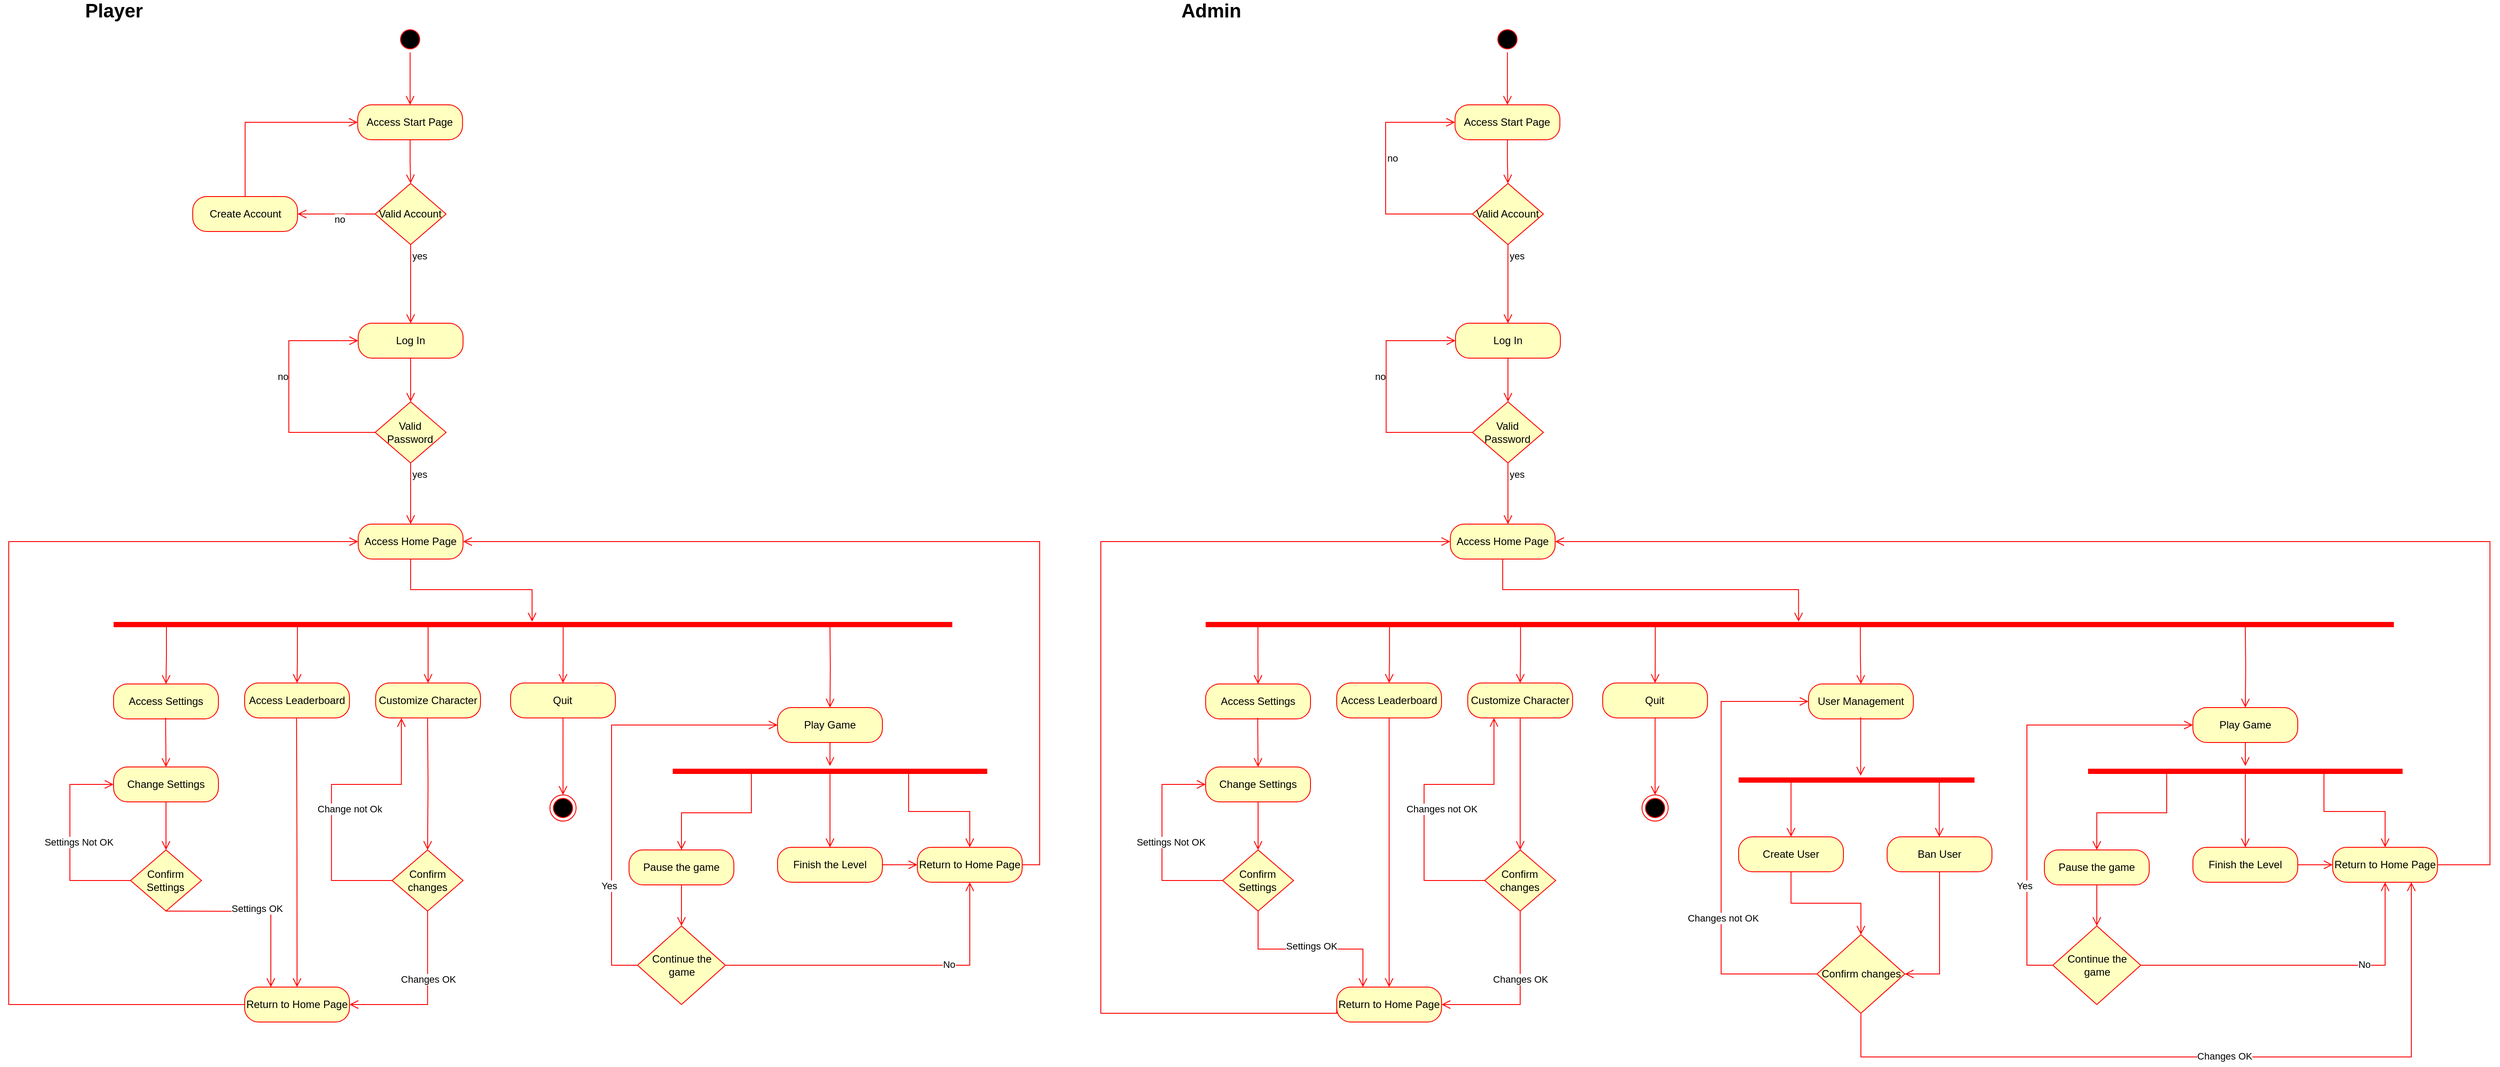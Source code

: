 <mxfile version="24.1.0" type="device">
  <diagram id="VXuQ1Augw0Guq6mfTbnl" name="Page-1">
    <mxGraphModel dx="2647" dy="1853" grid="1" gridSize="10" guides="1" tooltips="1" connect="1" arrows="1" fold="1" page="1" pageScale="1" pageWidth="2336" pageHeight="1654" math="0" shadow="0">
      <root>
        <mxCell id="0" />
        <mxCell id="1" parent="0" />
        <mxCell id="uVgYWtlCzEDaqMZw6L-K-1" value="" style="ellipse;html=1;shape=startState;fillColor=#000000;strokeColor=#ff0000;" parent="1" vertex="1">
          <mxGeometry x="464.41" y="60" width="30" height="30" as="geometry" />
        </mxCell>
        <mxCell id="uVgYWtlCzEDaqMZw6L-K-2" value="" style="edgeStyle=orthogonalEdgeStyle;html=1;verticalAlign=bottom;endArrow=open;endSize=8;strokeColor=#ff0000;rounded=0;" parent="1" source="uVgYWtlCzEDaqMZw6L-K-1" edge="1">
          <mxGeometry relative="1" as="geometry">
            <mxPoint x="479.41" y="150" as="targetPoint" />
          </mxGeometry>
        </mxCell>
        <mxCell id="rtrRGqQpTpoYwjqOUDVs-1" value="Access Start Page" style="rounded=1;whiteSpace=wrap;html=1;arcSize=40;fontColor=#000000;fillColor=#ffffc0;strokeColor=#ff0000;" parent="1" vertex="1">
          <mxGeometry x="419.41" y="150" width="120" height="40" as="geometry" />
        </mxCell>
        <mxCell id="rtrRGqQpTpoYwjqOUDVs-2" value="" style="edgeStyle=orthogonalEdgeStyle;html=1;verticalAlign=bottom;endArrow=open;endSize=8;strokeColor=#ff0000;rounded=0;entryX=0.5;entryY=0;entryDx=0;entryDy=0;" parent="1" source="rtrRGqQpTpoYwjqOUDVs-1" target="rtrRGqQpTpoYwjqOUDVs-3" edge="1">
          <mxGeometry relative="1" as="geometry">
            <mxPoint x="280.59" y="230" as="targetPoint" />
          </mxGeometry>
        </mxCell>
        <mxCell id="rtrRGqQpTpoYwjqOUDVs-3" value="Valid Account" style="rhombus;whiteSpace=wrap;html=1;fontColor=#000000;fillColor=#ffffc0;strokeColor=#ff0000;" parent="1" vertex="1">
          <mxGeometry x="439.41" y="240" width="81.18" height="70" as="geometry" />
        </mxCell>
        <mxCell id="rtrRGqQpTpoYwjqOUDVs-4" value="no" style="edgeStyle=orthogonalEdgeStyle;html=1;align=left;verticalAlign=bottom;endArrow=open;endSize=8;strokeColor=#ff0000;rounded=0;entryX=1;entryY=0.5;entryDx=0;entryDy=0;" parent="1" source="rtrRGqQpTpoYwjqOUDVs-3" target="rtrRGqQpTpoYwjqOUDVs-7" edge="1">
          <mxGeometry x="0.087" y="15" relative="1" as="geometry">
            <mxPoint x="360.59" y="305" as="targetPoint" />
            <mxPoint as="offset" />
          </mxGeometry>
        </mxCell>
        <mxCell id="rtrRGqQpTpoYwjqOUDVs-5" value="yes" style="edgeStyle=orthogonalEdgeStyle;html=1;align=left;verticalAlign=top;endArrow=open;endSize=8;strokeColor=#ff0000;rounded=0;entryX=0.5;entryY=0;entryDx=0;entryDy=0;" parent="1" source="rtrRGqQpTpoYwjqOUDVs-3" target="rtrRGqQpTpoYwjqOUDVs-11" edge="1">
          <mxGeometry x="-1" relative="1" as="geometry">
            <mxPoint x="478.82" y="410" as="targetPoint" />
          </mxGeometry>
        </mxCell>
        <mxCell id="rtrRGqQpTpoYwjqOUDVs-7" value="Create Account" style="rounded=1;whiteSpace=wrap;html=1;arcSize=40;fontColor=#000000;fillColor=#ffffc0;strokeColor=#ff0000;" parent="1" vertex="1">
          <mxGeometry x="230.59" y="255" width="120" height="40" as="geometry" />
        </mxCell>
        <mxCell id="rtrRGqQpTpoYwjqOUDVs-10" value="" style="edgeStyle=orthogonalEdgeStyle;html=1;verticalAlign=bottom;endArrow=open;endSize=8;strokeColor=#ff0000;rounded=0;exitX=0.5;exitY=0;exitDx=0;exitDy=0;entryX=0;entryY=0.5;entryDx=0;entryDy=0;" parent="1" source="rtrRGqQpTpoYwjqOUDVs-7" target="rtrRGqQpTpoYwjqOUDVs-1" edge="1">
          <mxGeometry relative="1" as="geometry">
            <mxPoint x="350.59" y="420" as="targetPoint" />
            <mxPoint x="350.59" y="350" as="sourcePoint" />
          </mxGeometry>
        </mxCell>
        <mxCell id="rtrRGqQpTpoYwjqOUDVs-11" value="Log In" style="rounded=1;whiteSpace=wrap;html=1;arcSize=40;fontColor=#000000;fillColor=#ffffc0;strokeColor=#ff0000;" parent="1" vertex="1">
          <mxGeometry x="420" y="400" width="120" height="40" as="geometry" />
        </mxCell>
        <mxCell id="rtrRGqQpTpoYwjqOUDVs-12" value="Valid&lt;div&gt;Password&lt;/div&gt;" style="rhombus;whiteSpace=wrap;html=1;fontColor=#000000;fillColor=#ffffc0;strokeColor=#ff0000;" parent="1" vertex="1">
          <mxGeometry x="439.41" y="490" width="81.18" height="70" as="geometry" />
        </mxCell>
        <mxCell id="rtrRGqQpTpoYwjqOUDVs-13" value="no" style="edgeStyle=orthogonalEdgeStyle;html=1;align=left;verticalAlign=bottom;endArrow=open;endSize=8;strokeColor=#ff0000;rounded=0;entryX=0;entryY=0.5;entryDx=0;entryDy=0;exitX=0;exitY=0.5;exitDx=0;exitDy=0;" parent="1" source="rtrRGqQpTpoYwjqOUDVs-12" target="rtrRGqQpTpoYwjqOUDVs-11" edge="1">
          <mxGeometry x="0.087" y="15" relative="1" as="geometry">
            <mxPoint x="350.59" y="535" as="targetPoint" />
            <mxPoint as="offset" />
            <Array as="points">
              <mxPoint x="340.59" y="525" />
              <mxPoint x="340.59" y="420" />
            </Array>
          </mxGeometry>
        </mxCell>
        <mxCell id="rtrRGqQpTpoYwjqOUDVs-14" value="yes" style="edgeStyle=orthogonalEdgeStyle;html=1;align=left;verticalAlign=top;endArrow=open;endSize=8;strokeColor=#ff0000;rounded=0;entryX=0.5;entryY=0;entryDx=0;entryDy=0;" parent="1" source="rtrRGqQpTpoYwjqOUDVs-12" target="rtrRGqQpTpoYwjqOUDVs-17" edge="1">
          <mxGeometry x="-1" relative="1" as="geometry">
            <mxPoint x="479.59" y="670" as="targetPoint" />
          </mxGeometry>
        </mxCell>
        <mxCell id="rtrRGqQpTpoYwjqOUDVs-16" value="" style="edgeStyle=orthogonalEdgeStyle;html=1;align=left;verticalAlign=top;endArrow=open;endSize=8;strokeColor=#ff0000;rounded=0;entryX=0.5;entryY=0;entryDx=0;entryDy=0;exitX=0.5;exitY=1;exitDx=0;exitDy=0;" parent="1" source="rtrRGqQpTpoYwjqOUDVs-11" target="rtrRGqQpTpoYwjqOUDVs-12" edge="1">
          <mxGeometry x="-1" relative="1" as="geometry">
            <mxPoint x="560.59" y="650" as="targetPoint" />
            <mxPoint x="560.59" y="540" as="sourcePoint" />
          </mxGeometry>
        </mxCell>
        <mxCell id="rtrRGqQpTpoYwjqOUDVs-17" value="Access Home Page" style="rounded=1;whiteSpace=wrap;html=1;arcSize=40;fontColor=#000000;fillColor=#ffffc0;strokeColor=#ff0000;" parent="1" vertex="1">
          <mxGeometry x="420" y="630" width="120" height="40" as="geometry" />
        </mxCell>
        <mxCell id="rtrRGqQpTpoYwjqOUDVs-19" value="" style="edgeStyle=orthogonalEdgeStyle;html=1;align=left;verticalAlign=top;endArrow=open;endSize=8;strokeColor=#ff0000;rounded=0;exitX=0.5;exitY=1;exitDx=0;exitDy=0;entryX=0.499;entryY=0.159;entryDx=0;entryDy=0;entryPerimeter=0;" parent="1" source="rtrRGqQpTpoYwjqOUDVs-17" target="rtrRGqQpTpoYwjqOUDVs-21" edge="1">
          <mxGeometry x="-1" relative="1" as="geometry">
            <mxPoint x="550.59" y="720" as="targetPoint" />
            <mxPoint x="510.59" y="680" as="sourcePoint" />
          </mxGeometry>
        </mxCell>
        <mxCell id="rtrRGqQpTpoYwjqOUDVs-20" value="Play Game" style="rounded=1;whiteSpace=wrap;html=1;arcSize=40;fontColor=#000000;fillColor=#ffffc0;strokeColor=#ff0000;" parent="1" vertex="1">
          <mxGeometry x="900" y="840" width="120" height="40" as="geometry" />
        </mxCell>
        <mxCell id="rtrRGqQpTpoYwjqOUDVs-22" value="" style="edgeStyle=orthogonalEdgeStyle;html=1;verticalAlign=bottom;endArrow=open;endSize=8;strokeColor=#ff0000;rounded=0;entryX=0.5;entryY=0;entryDx=0;entryDy=0;exitX=0.927;exitY=0.529;exitDx=0;exitDy=0;exitPerimeter=0;" parent="1" target="rtrRGqQpTpoYwjqOUDVs-20" edge="1">
          <mxGeometry relative="1" as="geometry">
            <mxPoint x="960.59" y="877.8" as="targetPoint" />
            <mxPoint x="959.92" y="745.29" as="sourcePoint" />
          </mxGeometry>
        </mxCell>
        <mxCell id="rtrRGqQpTpoYwjqOUDVs-23" value="Access Settings" style="rounded=1;whiteSpace=wrap;html=1;arcSize=40;fontColor=#000000;fillColor=#ffffc0;strokeColor=#ff0000;" parent="1" vertex="1">
          <mxGeometry x="140.0" y="813" width="120" height="40" as="geometry" />
        </mxCell>
        <mxCell id="rtrRGqQpTpoYwjqOUDVs-25" value="Access Leaderboard" style="rounded=1;whiteSpace=wrap;html=1;arcSize=40;fontColor=#000000;fillColor=#ffffc0;strokeColor=#ff0000;" parent="1" vertex="1">
          <mxGeometry x="290" y="811.82" width="120" height="40" as="geometry" />
        </mxCell>
        <mxCell id="rtrRGqQpTpoYwjqOUDVs-26" value="" style="edgeStyle=orthogonalEdgeStyle;html=1;verticalAlign=bottom;endArrow=open;endSize=8;strokeColor=#ff0000;rounded=0;entryX=0.5;entryY=0;entryDx=0;entryDy=0;exitX=0.464;exitY=0.654;exitDx=0;exitDy=0;exitPerimeter=0;" parent="1" target="rtrRGqQpTpoYwjqOUDVs-25" edge="1">
          <mxGeometry relative="1" as="geometry">
            <mxPoint x="400.04" y="847.32" as="targetPoint" />
            <mxPoint x="350.44" y="746.54" as="sourcePoint" />
            <Array as="points">
              <mxPoint x="350" y="788" />
            </Array>
          </mxGeometry>
        </mxCell>
        <mxCell id="rtrRGqQpTpoYwjqOUDVs-27" value="Customize Character" style="rounded=1;whiteSpace=wrap;html=1;arcSize=40;fontColor=#000000;fillColor=#ffffc0;strokeColor=#ff0000;" parent="1" vertex="1">
          <mxGeometry x="440.0" y="811.82" width="120" height="40" as="geometry" />
        </mxCell>
        <mxCell id="rtrRGqQpTpoYwjqOUDVs-29" style="edgeStyle=orthogonalEdgeStyle;rounded=0;orthogonalLoop=1;jettySize=auto;html=1;exitX=0.5;exitY=1;exitDx=0;exitDy=0;" parent="1" source="rtrRGqQpTpoYwjqOUDVs-25" target="rtrRGqQpTpoYwjqOUDVs-25" edge="1">
          <mxGeometry relative="1" as="geometry" />
        </mxCell>
        <mxCell id="rtrRGqQpTpoYwjqOUDVs-21" value="" style="shape=line;html=1;strokeWidth=6;strokeColor=#ff0000;" parent="1" vertex="1">
          <mxGeometry x="140" y="740" width="960" height="10" as="geometry" />
        </mxCell>
        <mxCell id="rtrRGqQpTpoYwjqOUDVs-32" value="" style="edgeStyle=orthogonalEdgeStyle;html=1;verticalAlign=bottom;endArrow=open;endSize=8;strokeColor=#ff0000;rounded=0;entryX=0.5;entryY=0;entryDx=0;entryDy=0;exitX=0.5;exitY=1;exitDx=0;exitDy=0;" parent="1" source="rtrRGqQpTpoYwjqOUDVs-20" edge="1">
          <mxGeometry relative="1" as="geometry">
            <mxPoint x="960" y="906.82" as="targetPoint" />
            <mxPoint x="968.25" y="906.49" as="sourcePoint" />
          </mxGeometry>
        </mxCell>
        <mxCell id="rtrRGqQpTpoYwjqOUDVs-34" value="" style="edgeStyle=orthogonalEdgeStyle;html=1;verticalAlign=bottom;endArrow=open;endSize=8;strokeColor=#ff0000;rounded=0;entryX=0;entryY=0.5;entryDx=0;entryDy=0;exitX=0;exitY=0.5;exitDx=0;exitDy=0;" parent="1" source="0AmZF3lFyV2eBW2hPW2H-61" target="rtrRGqQpTpoYwjqOUDVs-17" edge="1">
          <mxGeometry relative="1" as="geometry">
            <mxPoint x="349.37" y="1252.28" as="targetPoint" />
            <mxPoint x="358.07" y="920" as="sourcePoint" />
            <Array as="points">
              <mxPoint x="20" y="1180" />
              <mxPoint x="20" y="650" />
            </Array>
          </mxGeometry>
        </mxCell>
        <mxCell id="fUx_yHsOXqdxV9NH5imY-1" value="Player" style="text;align=center;fontStyle=1;verticalAlign=middle;spacingLeft=3;spacingRight=3;strokeColor=none;rotatable=0;points=[[0,0.5],[1,0.5]];portConstraint=eastwest;html=1;fontSize=22;" parent="1" vertex="1">
          <mxGeometry x="100" y="30" width="80" height="26" as="geometry" />
        </mxCell>
        <mxCell id="fUx_yHsOXqdxV9NH5imY-2" value="" style="ellipse;html=1;shape=startState;fillColor=#000000;strokeColor=#ff0000;" parent="1" vertex="1">
          <mxGeometry x="1720.41" y="60" width="30" height="30" as="geometry" />
        </mxCell>
        <mxCell id="fUx_yHsOXqdxV9NH5imY-3" value="" style="edgeStyle=orthogonalEdgeStyle;html=1;verticalAlign=bottom;endArrow=open;endSize=8;strokeColor=#ff0000;rounded=0;" parent="1" source="fUx_yHsOXqdxV9NH5imY-2" edge="1">
          <mxGeometry relative="1" as="geometry">
            <mxPoint x="1735.41" y="150" as="targetPoint" />
          </mxGeometry>
        </mxCell>
        <mxCell id="fUx_yHsOXqdxV9NH5imY-4" value="Access Start Page" style="rounded=1;whiteSpace=wrap;html=1;arcSize=40;fontColor=#000000;fillColor=#ffffc0;strokeColor=#ff0000;" parent="1" vertex="1">
          <mxGeometry x="1675.41" y="150" width="120" height="40" as="geometry" />
        </mxCell>
        <mxCell id="fUx_yHsOXqdxV9NH5imY-5" value="" style="edgeStyle=orthogonalEdgeStyle;html=1;verticalAlign=bottom;endArrow=open;endSize=8;strokeColor=#ff0000;rounded=0;entryX=0.5;entryY=0;entryDx=0;entryDy=0;" parent="1" source="fUx_yHsOXqdxV9NH5imY-4" target="fUx_yHsOXqdxV9NH5imY-6" edge="1">
          <mxGeometry relative="1" as="geometry">
            <mxPoint x="1536.59" y="230" as="targetPoint" />
          </mxGeometry>
        </mxCell>
        <mxCell id="fUx_yHsOXqdxV9NH5imY-6" value="Valid Account" style="rhombus;whiteSpace=wrap;html=1;fontColor=#000000;fillColor=#ffffc0;strokeColor=#ff0000;" parent="1" vertex="1">
          <mxGeometry x="1695.41" y="240" width="81.18" height="70" as="geometry" />
        </mxCell>
        <mxCell id="fUx_yHsOXqdxV9NH5imY-7" value="no" style="edgeStyle=orthogonalEdgeStyle;html=1;align=left;verticalAlign=bottom;endArrow=open;endSize=8;strokeColor=#ff0000;rounded=0;entryX=0;entryY=0.5;entryDx=0;entryDy=0;exitX=0;exitY=0.5;exitDx=0;exitDy=0;" parent="1" source="fUx_yHsOXqdxV9NH5imY-6" target="fUx_yHsOXqdxV9NH5imY-4" edge="1">
          <mxGeometry x="0.088" relative="1" as="geometry">
            <mxPoint x="1606.59" y="275" as="targetPoint" />
            <mxPoint as="offset" />
            <Array as="points">
              <mxPoint x="1596" y="275" />
              <mxPoint x="1596" y="170" />
            </Array>
          </mxGeometry>
        </mxCell>
        <mxCell id="fUx_yHsOXqdxV9NH5imY-8" value="yes" style="edgeStyle=orthogonalEdgeStyle;html=1;align=left;verticalAlign=top;endArrow=open;endSize=8;strokeColor=#ff0000;rounded=0;entryX=0.5;entryY=0;entryDx=0;entryDy=0;" parent="1" source="fUx_yHsOXqdxV9NH5imY-6" target="fUx_yHsOXqdxV9NH5imY-11" edge="1">
          <mxGeometry x="-1" relative="1" as="geometry">
            <mxPoint x="1734.82" y="410" as="targetPoint" />
          </mxGeometry>
        </mxCell>
        <mxCell id="fUx_yHsOXqdxV9NH5imY-11" value="Log In" style="rounded=1;whiteSpace=wrap;html=1;arcSize=40;fontColor=#000000;fillColor=#ffffc0;strokeColor=#ff0000;" parent="1" vertex="1">
          <mxGeometry x="1676" y="400" width="120" height="40" as="geometry" />
        </mxCell>
        <mxCell id="fUx_yHsOXqdxV9NH5imY-12" value="Valid&lt;div&gt;Password&lt;/div&gt;" style="rhombus;whiteSpace=wrap;html=1;fontColor=#000000;fillColor=#ffffc0;strokeColor=#ff0000;" parent="1" vertex="1">
          <mxGeometry x="1695.41" y="490" width="81.18" height="70" as="geometry" />
        </mxCell>
        <mxCell id="fUx_yHsOXqdxV9NH5imY-13" value="no" style="edgeStyle=orthogonalEdgeStyle;html=1;align=left;verticalAlign=bottom;endArrow=open;endSize=8;strokeColor=#ff0000;rounded=0;entryX=0;entryY=0.5;entryDx=0;entryDy=0;exitX=0;exitY=0.5;exitDx=0;exitDy=0;" parent="1" source="fUx_yHsOXqdxV9NH5imY-12" target="fUx_yHsOXqdxV9NH5imY-11" edge="1">
          <mxGeometry x="0.087" y="15" relative="1" as="geometry">
            <mxPoint x="1606.59" y="535" as="targetPoint" />
            <mxPoint as="offset" />
            <Array as="points">
              <mxPoint x="1596.59" y="525" />
              <mxPoint x="1596.59" y="420" />
            </Array>
          </mxGeometry>
        </mxCell>
        <mxCell id="fUx_yHsOXqdxV9NH5imY-14" value="yes" style="edgeStyle=orthogonalEdgeStyle;html=1;align=left;verticalAlign=top;endArrow=open;endSize=8;strokeColor=#ff0000;rounded=0;entryX=0.5;entryY=0;entryDx=0;entryDy=0;" parent="1" source="fUx_yHsOXqdxV9NH5imY-12" edge="1">
          <mxGeometry x="-1" relative="1" as="geometry">
            <mxPoint x="1736" y="630" as="targetPoint" />
          </mxGeometry>
        </mxCell>
        <mxCell id="fUx_yHsOXqdxV9NH5imY-15" value="" style="edgeStyle=orthogonalEdgeStyle;html=1;align=left;verticalAlign=top;endArrow=open;endSize=8;strokeColor=#ff0000;rounded=0;entryX=0.5;entryY=0;entryDx=0;entryDy=0;exitX=0.5;exitY=1;exitDx=0;exitDy=0;" parent="1" source="fUx_yHsOXqdxV9NH5imY-11" target="fUx_yHsOXqdxV9NH5imY-12" edge="1">
          <mxGeometry x="-1" relative="1" as="geometry">
            <mxPoint x="1816.59" y="650" as="targetPoint" />
            <mxPoint x="1816.59" y="540" as="sourcePoint" />
          </mxGeometry>
        </mxCell>
        <mxCell id="fUx_yHsOXqdxV9NH5imY-35" value="Admin" style="text;align=center;fontStyle=1;verticalAlign=middle;spacingLeft=3;spacingRight=3;strokeColor=none;rotatable=0;points=[[0,0.5],[1,0.5]];portConstraint=eastwest;html=1;fontSize=22;" parent="1" vertex="1">
          <mxGeometry x="1356" y="30" width="80" height="26" as="geometry" />
        </mxCell>
        <mxCell id="0AmZF3lFyV2eBW2hPW2H-7" value="Quit" style="rounded=1;whiteSpace=wrap;html=1;arcSize=40;fontColor=#000000;fillColor=#ffffc0;strokeColor=#ff0000;" vertex="1" parent="1">
          <mxGeometry x="594.41" y="811.82" width="120" height="40" as="geometry" />
        </mxCell>
        <mxCell id="0AmZF3lFyV2eBW2hPW2H-9" value="" style="ellipse;html=1;shape=endState;fillColor=#000000;strokeColor=#ff0000;" vertex="1" parent="1">
          <mxGeometry x="639.41" y="940" width="30" height="30" as="geometry" />
        </mxCell>
        <mxCell id="0AmZF3lFyV2eBW2hPW2H-10" value="" style="edgeStyle=orthogonalEdgeStyle;html=1;verticalAlign=bottom;endArrow=open;endSize=8;strokeColor=#ff0000;rounded=0;exitX=0.5;exitY=1;exitDx=0;exitDy=0;entryX=0.5;entryY=0;entryDx=0;entryDy=0;" edge="1" parent="1" source="0AmZF3lFyV2eBW2hPW2H-7" target="0AmZF3lFyV2eBW2hPW2H-9">
          <mxGeometry relative="1" as="geometry">
            <mxPoint x="594.41" y="1295" as="targetPoint" />
            <mxPoint x="594.41" y="910" as="sourcePoint" />
            <Array as="points">
              <mxPoint x="654.41" y="900" />
              <mxPoint x="654.41" y="900" />
            </Array>
          </mxGeometry>
        </mxCell>
        <mxCell id="0AmZF3lFyV2eBW2hPW2H-19" value="" style="edgeStyle=orthogonalEdgeStyle;html=1;verticalAlign=bottom;endArrow=open;endSize=8;strokeColor=#ff0000;rounded=0;entryX=0.5;entryY=0;entryDx=0;entryDy=0;exitX=0.063;exitY=0.737;exitDx=0;exitDy=0;exitPerimeter=0;" edge="1" parent="1" source="rtrRGqQpTpoYwjqOUDVs-21" target="rtrRGqQpTpoYwjqOUDVs-23">
          <mxGeometry relative="1" as="geometry">
            <mxPoint x="46" y="860" as="targetPoint" />
            <mxPoint x="180.4" y="740.0" as="sourcePoint" />
          </mxGeometry>
        </mxCell>
        <mxCell id="0AmZF3lFyV2eBW2hPW2H-21" value="Change Settings" style="rounded=1;whiteSpace=wrap;html=1;arcSize=40;fontColor=#000000;fillColor=#ffffc0;strokeColor=#ff0000;" vertex="1" parent="1">
          <mxGeometry x="140.0" y="908" width="120" height="40" as="geometry" />
        </mxCell>
        <mxCell id="0AmZF3lFyV2eBW2hPW2H-22" value="" style="edgeStyle=orthogonalEdgeStyle;html=1;verticalAlign=bottom;endArrow=open;endSize=8;strokeColor=#ff0000;rounded=0;entryX=0.5;entryY=0;entryDx=0;entryDy=0;exitX=0.497;exitY=0.968;exitDx=0;exitDy=0;exitPerimeter=0;" edge="1" parent="1" source="rtrRGqQpTpoYwjqOUDVs-23" target="0AmZF3lFyV2eBW2hPW2H-21">
          <mxGeometry relative="1" as="geometry">
            <mxPoint x="222.16" y="931.72" as="targetPoint" />
            <mxPoint x="220.0" y="863" as="sourcePoint" />
            <Array as="points">
              <mxPoint x="200" y="863" />
              <mxPoint x="200" y="863" />
            </Array>
          </mxGeometry>
        </mxCell>
        <mxCell id="0AmZF3lFyV2eBW2hPW2H-24" value="" style="edgeStyle=orthogonalEdgeStyle;html=1;verticalAlign=bottom;endArrow=open;endSize=8;strokeColor=#ff0000;rounded=0;entryX=0.5;entryY=0;entryDx=0;entryDy=0;exitX=0.5;exitY=1;exitDx=0;exitDy=0;" edge="1" parent="1" source="0AmZF3lFyV2eBW2hPW2H-21" target="0AmZF3lFyV2eBW2hPW2H-30">
          <mxGeometry relative="1" as="geometry">
            <mxPoint x="200" y="1003" as="targetPoint" />
            <mxPoint x="240" y="972" as="sourcePoint" />
            <Array as="points" />
          </mxGeometry>
        </mxCell>
        <mxCell id="0AmZF3lFyV2eBW2hPW2H-30" value="Confirm&lt;div&gt;Settings&lt;/div&gt;" style="rhombus;whiteSpace=wrap;html=1;fontColor=#000000;fillColor=#ffffc0;strokeColor=#ff0000;" vertex="1" parent="1">
          <mxGeometry x="159.41" y="1003" width="81.18" height="70" as="geometry" />
        </mxCell>
        <mxCell id="0AmZF3lFyV2eBW2hPW2H-33" value="" style="edgeStyle=orthogonalEdgeStyle;html=1;verticalAlign=bottom;endArrow=open;endSize=8;strokeColor=#ff0000;rounded=0;entryX=0;entryY=0.5;entryDx=0;entryDy=0;exitX=0;exitY=0.5;exitDx=0;exitDy=0;" edge="1" parent="1" source="0AmZF3lFyV2eBW2hPW2H-30" target="0AmZF3lFyV2eBW2hPW2H-21">
          <mxGeometry relative="1" as="geometry">
            <mxPoint x="210" y="1013" as="targetPoint" />
            <mxPoint x="210" y="958" as="sourcePoint" />
            <Array as="points">
              <mxPoint x="90" y="1038" />
              <mxPoint x="90" y="928" />
            </Array>
          </mxGeometry>
        </mxCell>
        <mxCell id="0AmZF3lFyV2eBW2hPW2H-34" value="Settings Not OK" style="edgeLabel;html=1;align=center;verticalAlign=middle;resizable=0;points=[];" vertex="1" connectable="0" parent="0AmZF3lFyV2eBW2hPW2H-33">
          <mxGeometry x="-0.225" relative="1" as="geometry">
            <mxPoint x="10" y="-25" as="offset" />
          </mxGeometry>
        </mxCell>
        <mxCell id="0AmZF3lFyV2eBW2hPW2H-38" value="" style="edgeStyle=orthogonalEdgeStyle;html=1;verticalAlign=bottom;endArrow=open;endSize=8;strokeColor=#ff0000;rounded=0;entryX=0.5;entryY=0;entryDx=0;entryDy=0;exitX=0.464;exitY=0.654;exitDx=0;exitDy=0;exitPerimeter=0;" edge="1" parent="1" target="0AmZF3lFyV2eBW2hPW2H-7">
          <mxGeometry relative="1" as="geometry">
            <mxPoint x="654.18" y="808.82" as="targetPoint" />
            <mxPoint x="654.62" y="743.36" as="sourcePoint" />
            <Array as="points">
              <mxPoint x="655" y="780" />
              <mxPoint x="654" y="780" />
            </Array>
          </mxGeometry>
        </mxCell>
        <mxCell id="0AmZF3lFyV2eBW2hPW2H-39" value="Pause the game" style="rounded=1;whiteSpace=wrap;html=1;arcSize=40;fontColor=#000000;fillColor=#ffffc0;strokeColor=#ff0000;" vertex="1" parent="1">
          <mxGeometry x="730" y="1003" width="120" height="40" as="geometry" />
        </mxCell>
        <mxCell id="0AmZF3lFyV2eBW2hPW2H-43" value="" style="shape=line;html=1;strokeWidth=6;strokeColor=#ff0000;" vertex="1" parent="1">
          <mxGeometry x="780" y="908" width="360" height="10" as="geometry" />
        </mxCell>
        <mxCell id="0AmZF3lFyV2eBW2hPW2H-44" value="" style="edgeStyle=orthogonalEdgeStyle;html=1;verticalAlign=bottom;endArrow=open;endSize=8;strokeColor=#ff0000;rounded=0;entryX=0.5;entryY=0;entryDx=0;entryDy=0;exitX=0.25;exitY=0.5;exitDx=0;exitDy=0;exitPerimeter=0;" edge="1" source="0AmZF3lFyV2eBW2hPW2H-43" parent="1" target="0AmZF3lFyV2eBW2hPW2H-39">
          <mxGeometry relative="1" as="geometry">
            <mxPoint x="880" y="988" as="targetPoint" />
          </mxGeometry>
        </mxCell>
        <mxCell id="0AmZF3lFyV2eBW2hPW2H-47" value="Finish the Level" style="rounded=1;whiteSpace=wrap;html=1;arcSize=40;fontColor=#000000;fillColor=#ffffc0;strokeColor=#ff0000;" vertex="1" parent="1">
          <mxGeometry x="900" y="1000" width="120" height="40" as="geometry" />
        </mxCell>
        <mxCell id="0AmZF3lFyV2eBW2hPW2H-48" value="Return to Home Page" style="rounded=1;whiteSpace=wrap;html=1;arcSize=40;fontColor=#000000;fillColor=#ffffc0;strokeColor=#ff0000;" vertex="1" parent="1">
          <mxGeometry x="1060" y="1000" width="120" height="40" as="geometry" />
        </mxCell>
        <mxCell id="0AmZF3lFyV2eBW2hPW2H-49" value="" style="edgeStyle=orthogonalEdgeStyle;html=1;verticalAlign=bottom;endArrow=open;endSize=8;strokeColor=#ff0000;rounded=0;entryX=0.5;entryY=0;entryDx=0;entryDy=0;exitX=0.5;exitY=0.813;exitDx=0;exitDy=0;exitPerimeter=0;" edge="1" parent="1" source="0AmZF3lFyV2eBW2hPW2H-43" target="0AmZF3lFyV2eBW2hPW2H-47">
          <mxGeometry relative="1" as="geometry">
            <mxPoint x="800" y="1000" as="targetPoint" />
            <mxPoint x="880" y="923" as="sourcePoint" />
          </mxGeometry>
        </mxCell>
        <mxCell id="0AmZF3lFyV2eBW2hPW2H-50" value="" style="edgeStyle=orthogonalEdgeStyle;html=1;verticalAlign=bottom;endArrow=open;endSize=8;strokeColor=#ff0000;rounded=0;exitX=0.75;exitY=0.5;exitDx=0;exitDy=0;exitPerimeter=0;" edge="1" parent="1" source="0AmZF3lFyV2eBW2hPW2H-43" target="0AmZF3lFyV2eBW2hPW2H-48">
          <mxGeometry relative="1" as="geometry">
            <mxPoint x="970" y="1000" as="targetPoint" />
            <mxPoint x="971" y="923" as="sourcePoint" />
          </mxGeometry>
        </mxCell>
        <mxCell id="0AmZF3lFyV2eBW2hPW2H-51" value="" style="edgeStyle=orthogonalEdgeStyle;html=1;verticalAlign=bottom;endArrow=open;endSize=8;strokeColor=#ff0000;rounded=0;entryX=0.5;entryY=0;entryDx=0;entryDy=0;exitX=0.375;exitY=0.231;exitDx=0;exitDy=0;exitPerimeter=0;" edge="1" parent="1" source="rtrRGqQpTpoYwjqOUDVs-21" target="rtrRGqQpTpoYwjqOUDVs-27">
          <mxGeometry relative="1" as="geometry">
            <mxPoint x="499.69" y="808.64" as="targetPoint" />
            <mxPoint x="500" y="750" as="sourcePoint" />
            <Array as="points" />
          </mxGeometry>
        </mxCell>
        <mxCell id="0AmZF3lFyV2eBW2hPW2H-52" value="" style="edgeStyle=orthogonalEdgeStyle;html=1;verticalAlign=bottom;endArrow=open;endSize=8;strokeColor=#ff0000;rounded=0;entryX=0;entryY=0.5;entryDx=0;entryDy=0;exitX=0;exitY=0.5;exitDx=0;exitDy=0;" edge="1" parent="1" source="0AmZF3lFyV2eBW2hPW2H-42" target="rtrRGqQpTpoYwjqOUDVs-20">
          <mxGeometry relative="1" as="geometry">
            <mxPoint x="789.64" y="1144" as="targetPoint" />
            <mxPoint x="789.64" y="1060" as="sourcePoint" />
            <Array as="points">
              <mxPoint x="710" y="1135" />
              <mxPoint x="710" y="860" />
            </Array>
          </mxGeometry>
        </mxCell>
        <mxCell id="0AmZF3lFyV2eBW2hPW2H-55" value="Yes" style="edgeLabel;html=1;align=center;verticalAlign=middle;resizable=0;points=[];" vertex="1" connectable="0" parent="0AmZF3lFyV2eBW2hPW2H-52">
          <mxGeometry x="-0.517" y="3" relative="1" as="geometry">
            <mxPoint y="-1" as="offset" />
          </mxGeometry>
        </mxCell>
        <mxCell id="0AmZF3lFyV2eBW2hPW2H-53" value="" style="edgeStyle=orthogonalEdgeStyle;html=1;verticalAlign=bottom;endArrow=open;endSize=8;strokeColor=#ff0000;rounded=0;entryX=0.5;entryY=0;entryDx=0;entryDy=0;exitX=0.5;exitY=1;exitDx=0;exitDy=0;" edge="1" parent="1" source="0AmZF3lFyV2eBW2hPW2H-39" target="0AmZF3lFyV2eBW2hPW2H-42">
          <mxGeometry relative="1" as="geometry">
            <mxPoint x="790" y="1253" as="targetPoint" />
            <mxPoint x="790" y="1043" as="sourcePoint" />
          </mxGeometry>
        </mxCell>
        <mxCell id="0AmZF3lFyV2eBW2hPW2H-42" value="Continue the game" style="rhombus;whiteSpace=wrap;html=1;fontColor=#000000;fillColor=#ffffc0;strokeColor=#ff0000;" vertex="1" parent="1">
          <mxGeometry x="739.71" y="1090" width="100.59" height="90" as="geometry" />
        </mxCell>
        <mxCell id="0AmZF3lFyV2eBW2hPW2H-54" value="" style="edgeStyle=orthogonalEdgeStyle;html=1;verticalAlign=bottom;endArrow=open;endSize=8;strokeColor=#ff0000;rounded=0;entryX=0.5;entryY=1;entryDx=0;entryDy=0;exitX=1;exitY=0.5;exitDx=0;exitDy=0;" edge="1" parent="1" source="0AmZF3lFyV2eBW2hPW2H-42" target="0AmZF3lFyV2eBW2hPW2H-48">
          <mxGeometry relative="1" as="geometry">
            <mxPoint x="700" y="1077" as="targetPoint" />
            <mxPoint x="700" y="1030" as="sourcePoint" />
          </mxGeometry>
        </mxCell>
        <mxCell id="0AmZF3lFyV2eBW2hPW2H-56" value="No" style="edgeLabel;html=1;align=center;verticalAlign=middle;resizable=0;points=[];" vertex="1" connectable="0" parent="0AmZF3lFyV2eBW2hPW2H-54">
          <mxGeometry x="0.363" y="1" relative="1" as="geometry">
            <mxPoint as="offset" />
          </mxGeometry>
        </mxCell>
        <mxCell id="0AmZF3lFyV2eBW2hPW2H-57" value="" style="edgeStyle=orthogonalEdgeStyle;html=1;verticalAlign=bottom;endArrow=open;endSize=8;strokeColor=#ff0000;rounded=0;entryX=0;entryY=0.5;entryDx=0;entryDy=0;exitX=1;exitY=0.5;exitDx=0;exitDy=0;" edge="1" parent="1" source="0AmZF3lFyV2eBW2hPW2H-47" target="0AmZF3lFyV2eBW2hPW2H-48">
          <mxGeometry relative="1" as="geometry">
            <mxPoint x="1030" y="1134" as="targetPoint" />
            <mxPoint x="1030" y="1050" as="sourcePoint" />
          </mxGeometry>
        </mxCell>
        <mxCell id="0AmZF3lFyV2eBW2hPW2H-58" value="" style="edgeStyle=orthogonalEdgeStyle;html=1;verticalAlign=bottom;endArrow=open;endSize=8;strokeColor=#ff0000;rounded=0;exitX=1;exitY=0.5;exitDx=0;exitDy=0;entryX=1;entryY=0.5;entryDx=0;entryDy=0;" edge="1" parent="1" source="0AmZF3lFyV2eBW2hPW2H-48" target="rtrRGqQpTpoYwjqOUDVs-17">
          <mxGeometry relative="1" as="geometry">
            <mxPoint x="1203" y="940" as="targetPoint" />
            <mxPoint x="1133" y="853" as="sourcePoint" />
            <Array as="points">
              <mxPoint x="1200" y="1020" />
              <mxPoint x="1200" y="650" />
            </Array>
          </mxGeometry>
        </mxCell>
        <mxCell id="0AmZF3lFyV2eBW2hPW2H-61" value="Return to Home Page" style="rounded=1;whiteSpace=wrap;html=1;arcSize=40;fontColor=#000000;fillColor=#ffffc0;strokeColor=#ff0000;" vertex="1" parent="1">
          <mxGeometry x="290" y="1160" width="120" height="40" as="geometry" />
        </mxCell>
        <mxCell id="0AmZF3lFyV2eBW2hPW2H-63" value="Access Home Page" style="rounded=1;whiteSpace=wrap;html=1;arcSize=40;fontColor=#000000;fillColor=#ffffc0;strokeColor=#ff0000;" vertex="1" parent="1">
          <mxGeometry x="1670" y="630" width="120" height="40" as="geometry" />
        </mxCell>
        <mxCell id="0AmZF3lFyV2eBW2hPW2H-64" value="" style="edgeStyle=orthogonalEdgeStyle;html=1;align=left;verticalAlign=top;endArrow=open;endSize=8;strokeColor=#ff0000;rounded=0;exitX=0.5;exitY=1;exitDx=0;exitDy=0;entryX=0.499;entryY=0.159;entryDx=0;entryDy=0;entryPerimeter=0;" edge="1" parent="1" source="0AmZF3lFyV2eBW2hPW2H-63" target="0AmZF3lFyV2eBW2hPW2H-72">
          <mxGeometry x="-1" relative="1" as="geometry">
            <mxPoint x="1800.59" y="720" as="targetPoint" />
            <mxPoint x="1760.59" y="680" as="sourcePoint" />
          </mxGeometry>
        </mxCell>
        <mxCell id="0AmZF3lFyV2eBW2hPW2H-65" value="Play Game" style="rounded=1;whiteSpace=wrap;html=1;arcSize=40;fontColor=#000000;fillColor=#ffffc0;strokeColor=#ff0000;" vertex="1" parent="1">
          <mxGeometry x="2520" y="840" width="120" height="40" as="geometry" />
        </mxCell>
        <mxCell id="0AmZF3lFyV2eBW2hPW2H-66" value="" style="edgeStyle=orthogonalEdgeStyle;html=1;verticalAlign=bottom;endArrow=open;endSize=8;strokeColor=#ff0000;rounded=0;entryX=0.5;entryY=0;entryDx=0;entryDy=0;exitX=0.927;exitY=0.529;exitDx=0;exitDy=0;exitPerimeter=0;" edge="1" parent="1" target="0AmZF3lFyV2eBW2hPW2H-65">
          <mxGeometry relative="1" as="geometry">
            <mxPoint x="2580.59" y="877.8" as="targetPoint" />
            <mxPoint x="2579.92" y="745.29" as="sourcePoint" />
          </mxGeometry>
        </mxCell>
        <mxCell id="0AmZF3lFyV2eBW2hPW2H-67" value="Access Settings" style="rounded=1;whiteSpace=wrap;html=1;arcSize=40;fontColor=#000000;fillColor=#ffffc0;strokeColor=#ff0000;" vertex="1" parent="1">
          <mxGeometry x="1390" y="813" width="120" height="40" as="geometry" />
        </mxCell>
        <mxCell id="0AmZF3lFyV2eBW2hPW2H-68" value="Access Leaderboard" style="rounded=1;whiteSpace=wrap;html=1;arcSize=40;fontColor=#000000;fillColor=#ffffc0;strokeColor=#ff0000;" vertex="1" parent="1">
          <mxGeometry x="1540" y="811.82" width="120" height="40" as="geometry" />
        </mxCell>
        <mxCell id="0AmZF3lFyV2eBW2hPW2H-69" value="" style="edgeStyle=orthogonalEdgeStyle;html=1;verticalAlign=bottom;endArrow=open;endSize=8;strokeColor=#ff0000;rounded=0;entryX=0.5;entryY=0;entryDx=0;entryDy=0;exitX=0.464;exitY=0.654;exitDx=0;exitDy=0;exitPerimeter=0;" edge="1" parent="1" target="0AmZF3lFyV2eBW2hPW2H-68">
          <mxGeometry relative="1" as="geometry">
            <mxPoint x="1650.04" y="847.32" as="targetPoint" />
            <mxPoint x="1600.44" y="746.54" as="sourcePoint" />
            <Array as="points">
              <mxPoint x="1600" y="788" />
            </Array>
          </mxGeometry>
        </mxCell>
        <mxCell id="0AmZF3lFyV2eBW2hPW2H-70" value="Customize Character" style="rounded=1;whiteSpace=wrap;html=1;arcSize=40;fontColor=#000000;fillColor=#ffffc0;strokeColor=#ff0000;" vertex="1" parent="1">
          <mxGeometry x="1690" y="811.82" width="120" height="40" as="geometry" />
        </mxCell>
        <mxCell id="0AmZF3lFyV2eBW2hPW2H-71" style="edgeStyle=orthogonalEdgeStyle;rounded=0;orthogonalLoop=1;jettySize=auto;html=1;exitX=0.5;exitY=1;exitDx=0;exitDy=0;" edge="1" parent="1" source="0AmZF3lFyV2eBW2hPW2H-68" target="0AmZF3lFyV2eBW2hPW2H-68">
          <mxGeometry relative="1" as="geometry" />
        </mxCell>
        <mxCell id="0AmZF3lFyV2eBW2hPW2H-72" value="" style="shape=line;html=1;strokeWidth=6;strokeColor=#ff0000;" vertex="1" parent="1">
          <mxGeometry x="1390" y="740" width="1360" height="10" as="geometry" />
        </mxCell>
        <mxCell id="0AmZF3lFyV2eBW2hPW2H-73" value="" style="edgeStyle=orthogonalEdgeStyle;html=1;verticalAlign=bottom;endArrow=open;endSize=8;strokeColor=#ff0000;rounded=0;entryX=0.5;entryY=0;entryDx=0;entryDy=0;exitX=0.5;exitY=1;exitDx=0;exitDy=0;" edge="1" parent="1" source="0AmZF3lFyV2eBW2hPW2H-65">
          <mxGeometry relative="1" as="geometry">
            <mxPoint x="2580" y="906.82" as="targetPoint" />
            <mxPoint x="2588.25" y="906.49" as="sourcePoint" />
          </mxGeometry>
        </mxCell>
        <mxCell id="0AmZF3lFyV2eBW2hPW2H-74" value="" style="edgeStyle=orthogonalEdgeStyle;html=1;verticalAlign=bottom;endArrow=open;endSize=8;strokeColor=#ff0000;rounded=0;entryX=0;entryY=0.5;entryDx=0;entryDy=0;exitX=0;exitY=0.5;exitDx=0;exitDy=0;" edge="1" parent="1" source="0AmZF3lFyV2eBW2hPW2H-106" target="0AmZF3lFyV2eBW2hPW2H-63">
          <mxGeometry relative="1" as="geometry">
            <mxPoint x="1599.37" y="1252.28" as="targetPoint" />
            <mxPoint x="1608.07" y="920" as="sourcePoint" />
            <Array as="points">
              <mxPoint x="1270" y="1190" />
              <mxPoint x="1270" y="650" />
            </Array>
          </mxGeometry>
        </mxCell>
        <mxCell id="0AmZF3lFyV2eBW2hPW2H-75" value="Quit" style="rounded=1;whiteSpace=wrap;html=1;arcSize=40;fontColor=#000000;fillColor=#ffffc0;strokeColor=#ff0000;" vertex="1" parent="1">
          <mxGeometry x="1844.41" y="811.82" width="120" height="40" as="geometry" />
        </mxCell>
        <mxCell id="0AmZF3lFyV2eBW2hPW2H-76" value="" style="ellipse;html=1;shape=endState;fillColor=#000000;strokeColor=#ff0000;" vertex="1" parent="1">
          <mxGeometry x="1889.41" y="940" width="30" height="30" as="geometry" />
        </mxCell>
        <mxCell id="0AmZF3lFyV2eBW2hPW2H-77" value="" style="edgeStyle=orthogonalEdgeStyle;html=1;verticalAlign=bottom;endArrow=open;endSize=8;strokeColor=#ff0000;rounded=0;exitX=0.5;exitY=1;exitDx=0;exitDy=0;entryX=0.5;entryY=0;entryDx=0;entryDy=0;" edge="1" parent="1" source="0AmZF3lFyV2eBW2hPW2H-75" target="0AmZF3lFyV2eBW2hPW2H-76">
          <mxGeometry relative="1" as="geometry">
            <mxPoint x="1844.41" y="1295" as="targetPoint" />
            <mxPoint x="1844.41" y="910" as="sourcePoint" />
            <Array as="points">
              <mxPoint x="1904.41" y="900" />
              <mxPoint x="1904.41" y="900" />
            </Array>
          </mxGeometry>
        </mxCell>
        <mxCell id="0AmZF3lFyV2eBW2hPW2H-78" value="" style="edgeStyle=orthogonalEdgeStyle;html=1;verticalAlign=bottom;endArrow=open;endSize=8;strokeColor=#ff0000;rounded=0;entryX=0.5;entryY=0;entryDx=0;entryDy=0;exitX=0.044;exitY=0.571;exitDx=0;exitDy=0;exitPerimeter=0;" edge="1" parent="1" source="0AmZF3lFyV2eBW2hPW2H-72" target="0AmZF3lFyV2eBW2hPW2H-67">
          <mxGeometry relative="1" as="geometry">
            <mxPoint x="1296" y="860" as="targetPoint" />
            <mxPoint x="1430.4" y="740.0" as="sourcePoint" />
          </mxGeometry>
        </mxCell>
        <mxCell id="0AmZF3lFyV2eBW2hPW2H-81" value="Change Settings" style="rounded=1;whiteSpace=wrap;html=1;arcSize=40;fontColor=#000000;fillColor=#ffffc0;strokeColor=#ff0000;" vertex="1" parent="1">
          <mxGeometry x="1390" y="908" width="120" height="40" as="geometry" />
        </mxCell>
        <mxCell id="0AmZF3lFyV2eBW2hPW2H-82" value="" style="edgeStyle=orthogonalEdgeStyle;html=1;verticalAlign=bottom;endArrow=open;endSize=8;strokeColor=#ff0000;rounded=0;entryX=0.5;entryY=0;entryDx=0;entryDy=0;exitX=0.497;exitY=0.968;exitDx=0;exitDy=0;exitPerimeter=0;" edge="1" parent="1" source="0AmZF3lFyV2eBW2hPW2H-67" target="0AmZF3lFyV2eBW2hPW2H-81">
          <mxGeometry relative="1" as="geometry">
            <mxPoint x="1472.16" y="931.72" as="targetPoint" />
            <mxPoint x="1470" y="863" as="sourcePoint" />
            <Array as="points">
              <mxPoint x="1450" y="863" />
              <mxPoint x="1450" y="863" />
            </Array>
          </mxGeometry>
        </mxCell>
        <mxCell id="0AmZF3lFyV2eBW2hPW2H-83" value="" style="edgeStyle=orthogonalEdgeStyle;html=1;verticalAlign=bottom;endArrow=open;endSize=8;strokeColor=#ff0000;rounded=0;entryX=0.5;entryY=0;entryDx=0;entryDy=0;exitX=0.5;exitY=1;exitDx=0;exitDy=0;" edge="1" parent="1" source="0AmZF3lFyV2eBW2hPW2H-81" target="0AmZF3lFyV2eBW2hPW2H-84">
          <mxGeometry relative="1" as="geometry">
            <mxPoint x="1450" y="1003" as="targetPoint" />
            <mxPoint x="1490" y="972" as="sourcePoint" />
            <Array as="points" />
          </mxGeometry>
        </mxCell>
        <mxCell id="0AmZF3lFyV2eBW2hPW2H-84" value="Confirm&lt;div&gt;Settings&lt;/div&gt;" style="rhombus;whiteSpace=wrap;html=1;fontColor=#000000;fillColor=#ffffc0;strokeColor=#ff0000;" vertex="1" parent="1">
          <mxGeometry x="1409.41" y="1003" width="81.18" height="70" as="geometry" />
        </mxCell>
        <mxCell id="0AmZF3lFyV2eBW2hPW2H-85" value="" style="edgeStyle=orthogonalEdgeStyle;html=1;verticalAlign=bottom;endArrow=open;endSize=8;strokeColor=#ff0000;rounded=0;entryX=0;entryY=0.5;entryDx=0;entryDy=0;exitX=0;exitY=0.5;exitDx=0;exitDy=0;" edge="1" parent="1" source="0AmZF3lFyV2eBW2hPW2H-84" target="0AmZF3lFyV2eBW2hPW2H-81">
          <mxGeometry relative="1" as="geometry">
            <mxPoint x="1460" y="1013" as="targetPoint" />
            <mxPoint x="1460" y="958" as="sourcePoint" />
            <Array as="points">
              <mxPoint x="1340" y="1038" />
              <mxPoint x="1340" y="928" />
            </Array>
          </mxGeometry>
        </mxCell>
        <mxCell id="0AmZF3lFyV2eBW2hPW2H-86" value="Settings Not OK" style="edgeLabel;html=1;align=center;verticalAlign=middle;resizable=0;points=[];" vertex="1" connectable="0" parent="0AmZF3lFyV2eBW2hPW2H-85">
          <mxGeometry x="-0.225" relative="1" as="geometry">
            <mxPoint x="10" y="-25" as="offset" />
          </mxGeometry>
        </mxCell>
        <mxCell id="0AmZF3lFyV2eBW2hPW2H-87" value="" style="edgeStyle=orthogonalEdgeStyle;html=1;verticalAlign=bottom;endArrow=open;endSize=8;strokeColor=#ff0000;rounded=0;entryX=0.5;entryY=0;entryDx=0;entryDy=0;exitX=0.464;exitY=0.654;exitDx=0;exitDy=0;exitPerimeter=0;" edge="1" parent="1" target="0AmZF3lFyV2eBW2hPW2H-75">
          <mxGeometry relative="1" as="geometry">
            <mxPoint x="1904.18" y="808.82" as="targetPoint" />
            <mxPoint x="1904.62" y="743.36" as="sourcePoint" />
            <Array as="points">
              <mxPoint x="1905" y="780" />
              <mxPoint x="1904" y="780" />
            </Array>
          </mxGeometry>
        </mxCell>
        <mxCell id="0AmZF3lFyV2eBW2hPW2H-88" value="Pause the game" style="rounded=1;whiteSpace=wrap;html=1;arcSize=40;fontColor=#000000;fillColor=#ffffc0;strokeColor=#ff0000;" vertex="1" parent="1">
          <mxGeometry x="2350" y="1003" width="120" height="40" as="geometry" />
        </mxCell>
        <mxCell id="0AmZF3lFyV2eBW2hPW2H-89" value="" style="shape=line;html=1;strokeWidth=6;strokeColor=#ff0000;" vertex="1" parent="1">
          <mxGeometry x="2400" y="908" width="360" height="10" as="geometry" />
        </mxCell>
        <mxCell id="0AmZF3lFyV2eBW2hPW2H-90" value="" style="edgeStyle=orthogonalEdgeStyle;html=1;verticalAlign=bottom;endArrow=open;endSize=8;strokeColor=#ff0000;rounded=0;entryX=0.5;entryY=0;entryDx=0;entryDy=0;exitX=0.25;exitY=0.5;exitDx=0;exitDy=0;exitPerimeter=0;" edge="1" parent="1" source="0AmZF3lFyV2eBW2hPW2H-89" target="0AmZF3lFyV2eBW2hPW2H-88">
          <mxGeometry relative="1" as="geometry">
            <mxPoint x="2500" y="988" as="targetPoint" />
          </mxGeometry>
        </mxCell>
        <mxCell id="0AmZF3lFyV2eBW2hPW2H-91" value="Finish the Level" style="rounded=1;whiteSpace=wrap;html=1;arcSize=40;fontColor=#000000;fillColor=#ffffc0;strokeColor=#ff0000;" vertex="1" parent="1">
          <mxGeometry x="2520" y="1000" width="120" height="40" as="geometry" />
        </mxCell>
        <mxCell id="0AmZF3lFyV2eBW2hPW2H-92" value="Return to Home Page" style="rounded=1;whiteSpace=wrap;html=1;arcSize=40;fontColor=#000000;fillColor=#ffffc0;strokeColor=#ff0000;" vertex="1" parent="1">
          <mxGeometry x="2680" y="1000" width="120" height="40" as="geometry" />
        </mxCell>
        <mxCell id="0AmZF3lFyV2eBW2hPW2H-93" value="" style="edgeStyle=orthogonalEdgeStyle;html=1;verticalAlign=bottom;endArrow=open;endSize=8;strokeColor=#ff0000;rounded=0;entryX=0.5;entryY=0;entryDx=0;entryDy=0;exitX=0.5;exitY=0.813;exitDx=0;exitDy=0;exitPerimeter=0;" edge="1" parent="1" source="0AmZF3lFyV2eBW2hPW2H-89" target="0AmZF3lFyV2eBW2hPW2H-91">
          <mxGeometry relative="1" as="geometry">
            <mxPoint x="2420" y="1000" as="targetPoint" />
            <mxPoint x="2500" y="923" as="sourcePoint" />
          </mxGeometry>
        </mxCell>
        <mxCell id="0AmZF3lFyV2eBW2hPW2H-94" value="" style="edgeStyle=orthogonalEdgeStyle;html=1;verticalAlign=bottom;endArrow=open;endSize=8;strokeColor=#ff0000;rounded=0;exitX=0.75;exitY=0.5;exitDx=0;exitDy=0;exitPerimeter=0;" edge="1" parent="1" source="0AmZF3lFyV2eBW2hPW2H-89" target="0AmZF3lFyV2eBW2hPW2H-92">
          <mxGeometry relative="1" as="geometry">
            <mxPoint x="2590" y="1000" as="targetPoint" />
            <mxPoint x="2591" y="923" as="sourcePoint" />
          </mxGeometry>
        </mxCell>
        <mxCell id="0AmZF3lFyV2eBW2hPW2H-95" value="" style="edgeStyle=orthogonalEdgeStyle;html=1;verticalAlign=bottom;endArrow=open;endSize=8;strokeColor=#ff0000;rounded=0;entryX=0.5;entryY=0;entryDx=0;entryDy=0;exitX=0.265;exitY=0.724;exitDx=0;exitDy=0;exitPerimeter=0;" edge="1" parent="1" source="0AmZF3lFyV2eBW2hPW2H-72" target="0AmZF3lFyV2eBW2hPW2H-70">
          <mxGeometry relative="1" as="geometry">
            <mxPoint x="1749.69" y="808.64" as="targetPoint" />
            <mxPoint x="1750" y="750" as="sourcePoint" />
            <Array as="points" />
          </mxGeometry>
        </mxCell>
        <mxCell id="0AmZF3lFyV2eBW2hPW2H-96" value="" style="edgeStyle=orthogonalEdgeStyle;html=1;verticalAlign=bottom;endArrow=open;endSize=8;strokeColor=#ff0000;rounded=0;entryX=0;entryY=0.5;entryDx=0;entryDy=0;exitX=0;exitY=0.5;exitDx=0;exitDy=0;" edge="1" parent="1" source="0AmZF3lFyV2eBW2hPW2H-99" target="0AmZF3lFyV2eBW2hPW2H-65">
          <mxGeometry relative="1" as="geometry">
            <mxPoint x="2409.64" y="1144" as="targetPoint" />
            <mxPoint x="2409.64" y="1060" as="sourcePoint" />
            <Array as="points">
              <mxPoint x="2330" y="1135" />
              <mxPoint x="2330" y="860" />
            </Array>
          </mxGeometry>
        </mxCell>
        <mxCell id="0AmZF3lFyV2eBW2hPW2H-97" value="Yes" style="edgeLabel;html=1;align=center;verticalAlign=middle;resizable=0;points=[];" vertex="1" connectable="0" parent="0AmZF3lFyV2eBW2hPW2H-96">
          <mxGeometry x="-0.517" y="3" relative="1" as="geometry">
            <mxPoint y="-1" as="offset" />
          </mxGeometry>
        </mxCell>
        <mxCell id="0AmZF3lFyV2eBW2hPW2H-98" value="" style="edgeStyle=orthogonalEdgeStyle;html=1;verticalAlign=bottom;endArrow=open;endSize=8;strokeColor=#ff0000;rounded=0;entryX=0.5;entryY=0;entryDx=0;entryDy=0;exitX=0.5;exitY=1;exitDx=0;exitDy=0;" edge="1" parent="1" source="0AmZF3lFyV2eBW2hPW2H-88" target="0AmZF3lFyV2eBW2hPW2H-99">
          <mxGeometry relative="1" as="geometry">
            <mxPoint x="2410" y="1253" as="targetPoint" />
            <mxPoint x="2410" y="1043" as="sourcePoint" />
          </mxGeometry>
        </mxCell>
        <mxCell id="0AmZF3lFyV2eBW2hPW2H-99" value="Continue the game" style="rhombus;whiteSpace=wrap;html=1;fontColor=#000000;fillColor=#ffffc0;strokeColor=#ff0000;" vertex="1" parent="1">
          <mxGeometry x="2359.71" y="1090" width="100.59" height="90" as="geometry" />
        </mxCell>
        <mxCell id="0AmZF3lFyV2eBW2hPW2H-100" value="" style="edgeStyle=orthogonalEdgeStyle;html=1;verticalAlign=bottom;endArrow=open;endSize=8;strokeColor=#ff0000;rounded=0;entryX=0.5;entryY=1;entryDx=0;entryDy=0;exitX=1;exitY=0.5;exitDx=0;exitDy=0;" edge="1" parent="1" source="0AmZF3lFyV2eBW2hPW2H-99" target="0AmZF3lFyV2eBW2hPW2H-92">
          <mxGeometry relative="1" as="geometry">
            <mxPoint x="2320" y="1077" as="targetPoint" />
            <mxPoint x="2320" y="1030" as="sourcePoint" />
          </mxGeometry>
        </mxCell>
        <mxCell id="0AmZF3lFyV2eBW2hPW2H-101" value="No" style="edgeLabel;html=1;align=center;verticalAlign=middle;resizable=0;points=[];" vertex="1" connectable="0" parent="0AmZF3lFyV2eBW2hPW2H-100">
          <mxGeometry x="0.363" y="1" relative="1" as="geometry">
            <mxPoint as="offset" />
          </mxGeometry>
        </mxCell>
        <mxCell id="0AmZF3lFyV2eBW2hPW2H-102" value="" style="edgeStyle=orthogonalEdgeStyle;html=1;verticalAlign=bottom;endArrow=open;endSize=8;strokeColor=#ff0000;rounded=0;entryX=0;entryY=0.5;entryDx=0;entryDy=0;exitX=1;exitY=0.5;exitDx=0;exitDy=0;" edge="1" parent="1" source="0AmZF3lFyV2eBW2hPW2H-91" target="0AmZF3lFyV2eBW2hPW2H-92">
          <mxGeometry relative="1" as="geometry">
            <mxPoint x="2650" y="1134" as="targetPoint" />
            <mxPoint x="2650" y="1050" as="sourcePoint" />
          </mxGeometry>
        </mxCell>
        <mxCell id="0AmZF3lFyV2eBW2hPW2H-103" value="" style="edgeStyle=orthogonalEdgeStyle;html=1;verticalAlign=bottom;endArrow=open;endSize=8;strokeColor=#ff0000;rounded=0;exitX=1;exitY=0.5;exitDx=0;exitDy=0;entryX=1;entryY=0.5;entryDx=0;entryDy=0;" edge="1" parent="1" source="0AmZF3lFyV2eBW2hPW2H-92" target="0AmZF3lFyV2eBW2hPW2H-63">
          <mxGeometry relative="1" as="geometry">
            <mxPoint x="2453" y="940" as="targetPoint" />
            <mxPoint x="2383" y="853" as="sourcePoint" />
            <Array as="points">
              <mxPoint x="2860" y="1020" />
              <mxPoint x="2860" y="650" />
            </Array>
          </mxGeometry>
        </mxCell>
        <mxCell id="0AmZF3lFyV2eBW2hPW2H-104" value="" style="edgeStyle=orthogonalEdgeStyle;html=1;verticalAlign=bottom;endArrow=open;endSize=8;strokeColor=#ff0000;rounded=0;exitX=0.5;exitY=1;exitDx=0;exitDy=0;entryX=1;entryY=0.5;entryDx=0;entryDy=0;" edge="1" parent="1" source="0AmZF3lFyV2eBW2hPW2H-110" target="0AmZF3lFyV2eBW2hPW2H-106">
          <mxGeometry relative="1" as="geometry">
            <mxPoint x="1749.995" y="940" as="targetPoint" />
            <mxPoint x="1750" y="852" as="sourcePoint" />
          </mxGeometry>
        </mxCell>
        <mxCell id="0AmZF3lFyV2eBW2hPW2H-105" value="" style="edgeStyle=orthogonalEdgeStyle;html=1;verticalAlign=bottom;endArrow=open;endSize=8;strokeColor=#ff0000;rounded=0;entryX=0.5;entryY=0;entryDx=0;entryDy=0;exitX=0.5;exitY=1;exitDx=0;exitDy=0;" edge="1" parent="1" source="0AmZF3lFyV2eBW2hPW2H-68" target="0AmZF3lFyV2eBW2hPW2H-106">
          <mxGeometry relative="1" as="geometry">
            <mxPoint x="1599.37" y="1252.28" as="targetPoint" />
            <mxPoint x="1600" y="852" as="sourcePoint" />
          </mxGeometry>
        </mxCell>
        <mxCell id="0AmZF3lFyV2eBW2hPW2H-106" value="Return to Home Page" style="rounded=1;whiteSpace=wrap;html=1;arcSize=40;fontColor=#000000;fillColor=#ffffc0;strokeColor=#ff0000;" vertex="1" parent="1">
          <mxGeometry x="1540" y="1160" width="120" height="40" as="geometry" />
        </mxCell>
        <mxCell id="0AmZF3lFyV2eBW2hPW2H-107" value="Changes OK" style="edgeLabel;html=1;align=center;verticalAlign=middle;resizable=0;points=[];" vertex="1" connectable="0" parent="1">
          <mxGeometry x="1749.997" y="1151" as="geometry" />
        </mxCell>
        <mxCell id="0AmZF3lFyV2eBW2hPW2H-109" value="" style="edgeStyle=orthogonalEdgeStyle;html=1;verticalAlign=bottom;endArrow=open;endSize=8;strokeColor=#ff0000;rounded=0;entryX=0.5;entryY=0;entryDx=0;entryDy=0;exitX=0.5;exitY=1;exitDx=0;exitDy=0;" edge="1" parent="1" source="0AmZF3lFyV2eBW2hPW2H-70" target="0AmZF3lFyV2eBW2hPW2H-110">
          <mxGeometry relative="1" as="geometry">
            <mxPoint x="1750" y="1003" as="targetPoint" />
            <mxPoint x="1750" y="948" as="sourcePoint" />
            <Array as="points" />
          </mxGeometry>
        </mxCell>
        <mxCell id="0AmZF3lFyV2eBW2hPW2H-110" value="Confirm changes" style="rhombus;whiteSpace=wrap;html=1;fontColor=#000000;fillColor=#ffffc0;strokeColor=#ff0000;" vertex="1" parent="1">
          <mxGeometry x="1709.41" y="1003" width="81.18" height="70" as="geometry" />
        </mxCell>
        <mxCell id="0AmZF3lFyV2eBW2hPW2H-111" value="" style="edgeStyle=orthogonalEdgeStyle;html=1;verticalAlign=bottom;endArrow=open;endSize=8;strokeColor=#ff0000;rounded=0;entryX=0.25;entryY=1;entryDx=0;entryDy=0;exitX=0;exitY=0.5;exitDx=0;exitDy=0;" edge="1" parent="1" source="0AmZF3lFyV2eBW2hPW2H-110" target="0AmZF3lFyV2eBW2hPW2H-70">
          <mxGeometry relative="1" as="geometry">
            <mxPoint x="1690" y="928" as="targetPoint" />
            <mxPoint x="1760" y="958" as="sourcePoint" />
            <Array as="points">
              <mxPoint x="1640" y="1038" />
              <mxPoint x="1640" y="928" />
              <mxPoint x="1720" y="928" />
            </Array>
          </mxGeometry>
        </mxCell>
        <mxCell id="0AmZF3lFyV2eBW2hPW2H-112" value="Changes not OK" style="edgeLabel;html=1;align=center;verticalAlign=middle;resizable=0;points=[];" vertex="1" connectable="0" parent="0AmZF3lFyV2eBW2hPW2H-111">
          <mxGeometry x="-0.225" relative="1" as="geometry">
            <mxPoint x="20" y="-22" as="offset" />
          </mxGeometry>
        </mxCell>
        <mxCell id="0AmZF3lFyV2eBW2hPW2H-115" value="" style="edgeStyle=orthogonalEdgeStyle;html=1;verticalAlign=bottom;endArrow=open;endSize=8;strokeColor=#ff0000;rounded=0;entryX=0.25;entryY=0;entryDx=0;entryDy=0;exitX=0.5;exitY=1;exitDx=0;exitDy=0;" edge="1" parent="1" source="0AmZF3lFyV2eBW2hPW2H-84" target="0AmZF3lFyV2eBW2hPW2H-106">
          <mxGeometry relative="1" as="geometry">
            <mxPoint x="1460" y="1013" as="targetPoint" />
            <mxPoint x="1460" y="958" as="sourcePoint" />
            <Array as="points" />
          </mxGeometry>
        </mxCell>
        <mxCell id="0AmZF3lFyV2eBW2hPW2H-116" value="&lt;div&gt;Settings OK&lt;/div&gt;" style="edgeLabel;html=1;align=center;verticalAlign=middle;resizable=0;points=[];" vertex="1" connectable="0" parent="0AmZF3lFyV2eBW2hPW2H-115">
          <mxGeometry x="-0.325" y="4" relative="1" as="geometry">
            <mxPoint x="34" as="offset" />
          </mxGeometry>
        </mxCell>
        <mxCell id="0AmZF3lFyV2eBW2hPW2H-117" style="edgeStyle=orthogonalEdgeStyle;rounded=0;orthogonalLoop=1;jettySize=auto;html=1;exitX=0.5;exitY=1;exitDx=0;exitDy=0;" edge="1" parent="1">
          <mxGeometry relative="1" as="geometry">
            <mxPoint x="349.41" y="852" as="sourcePoint" />
            <mxPoint x="349.41" y="852" as="targetPoint" />
          </mxGeometry>
        </mxCell>
        <mxCell id="0AmZF3lFyV2eBW2hPW2H-118" value="" style="edgeStyle=orthogonalEdgeStyle;html=1;verticalAlign=bottom;endArrow=open;endSize=8;strokeColor=#ff0000;rounded=0;exitX=0.5;exitY=1;exitDx=0;exitDy=0;entryX=1;entryY=0.5;entryDx=0;entryDy=0;" edge="1" parent="1" source="0AmZF3lFyV2eBW2hPW2H-122" target="0AmZF3lFyV2eBW2hPW2H-61">
          <mxGeometry relative="1" as="geometry">
            <mxPoint x="409.41" y="1180" as="targetPoint" />
            <mxPoint x="499.41" y="852" as="sourcePoint" />
            <Array as="points">
              <mxPoint x="499" y="1180" />
            </Array>
          </mxGeometry>
        </mxCell>
        <mxCell id="0AmZF3lFyV2eBW2hPW2H-119" value="" style="edgeStyle=orthogonalEdgeStyle;html=1;verticalAlign=bottom;endArrow=open;endSize=8;strokeColor=#ff0000;rounded=0;entryX=0.5;entryY=0;entryDx=0;entryDy=0;exitX=0.5;exitY=1;exitDx=0;exitDy=0;" edge="1" parent="1" target="0AmZF3lFyV2eBW2hPW2H-61">
          <mxGeometry relative="1" as="geometry">
            <mxPoint x="349.41" y="1160" as="targetPoint" />
            <mxPoint x="349.41" y="852" as="sourcePoint" />
          </mxGeometry>
        </mxCell>
        <mxCell id="0AmZF3lFyV2eBW2hPW2H-120" value="Changes OK" style="edgeLabel;html=1;align=center;verticalAlign=middle;resizable=0;points=[];" vertex="1" connectable="0" parent="1">
          <mxGeometry x="499.407" y="1151" as="geometry" />
        </mxCell>
        <mxCell id="0AmZF3lFyV2eBW2hPW2H-121" value="" style="edgeStyle=orthogonalEdgeStyle;html=1;verticalAlign=bottom;endArrow=open;endSize=8;strokeColor=#ff0000;rounded=0;entryX=0.5;entryY=0;entryDx=0;entryDy=0;exitX=0.5;exitY=1;exitDx=0;exitDy=0;" edge="1" parent="1" target="0AmZF3lFyV2eBW2hPW2H-122">
          <mxGeometry relative="1" as="geometry">
            <mxPoint x="499.41" y="1003" as="targetPoint" />
            <mxPoint x="499.41" y="852" as="sourcePoint" />
            <Array as="points" />
          </mxGeometry>
        </mxCell>
        <mxCell id="0AmZF3lFyV2eBW2hPW2H-122" value="Confirm changes" style="rhombus;whiteSpace=wrap;html=1;fontColor=#000000;fillColor=#ffffc0;strokeColor=#ff0000;" vertex="1" parent="1">
          <mxGeometry x="458.82" y="1003" width="81.18" height="70" as="geometry" />
        </mxCell>
        <mxCell id="0AmZF3lFyV2eBW2hPW2H-123" value="" style="edgeStyle=orthogonalEdgeStyle;html=1;verticalAlign=bottom;endArrow=open;endSize=8;strokeColor=#ff0000;rounded=0;entryX=0.25;entryY=1;entryDx=0;entryDy=0;exitX=0;exitY=0.5;exitDx=0;exitDy=0;" edge="1" parent="1" source="0AmZF3lFyV2eBW2hPW2H-122">
          <mxGeometry relative="1" as="geometry">
            <mxPoint x="469.41" y="852" as="targetPoint" />
            <mxPoint x="509.41" y="958" as="sourcePoint" />
            <Array as="points">
              <mxPoint x="389.41" y="1038" />
              <mxPoint x="389.41" y="928" />
              <mxPoint x="469.41" y="928" />
            </Array>
          </mxGeometry>
        </mxCell>
        <mxCell id="0AmZF3lFyV2eBW2hPW2H-124" value="Change not Ok" style="edgeLabel;html=1;align=center;verticalAlign=middle;resizable=0;points=[];" vertex="1" connectable="0" parent="0AmZF3lFyV2eBW2hPW2H-123">
          <mxGeometry x="-0.225" relative="1" as="geometry">
            <mxPoint x="20" y="-22" as="offset" />
          </mxGeometry>
        </mxCell>
        <mxCell id="0AmZF3lFyV2eBW2hPW2H-125" value="" style="edgeStyle=orthogonalEdgeStyle;html=1;verticalAlign=bottom;endArrow=open;endSize=8;strokeColor=#ff0000;rounded=0;entryX=0.25;entryY=0;entryDx=0;entryDy=0;exitX=0.5;exitY=1;exitDx=0;exitDy=0;" edge="1" parent="1" target="0AmZF3lFyV2eBW2hPW2H-61">
          <mxGeometry relative="1" as="geometry">
            <mxPoint x="319.41" y="1160" as="targetPoint" />
            <mxPoint x="199.41" y="1073" as="sourcePoint" />
            <Array as="points" />
          </mxGeometry>
        </mxCell>
        <mxCell id="0AmZF3lFyV2eBW2hPW2H-126" value="&lt;div&gt;Settings OK&lt;/div&gt;" style="edgeLabel;html=1;align=center;verticalAlign=middle;resizable=0;points=[];" vertex="1" connectable="0" parent="0AmZF3lFyV2eBW2hPW2H-125">
          <mxGeometry x="-0.325" y="4" relative="1" as="geometry">
            <mxPoint x="34" as="offset" />
          </mxGeometry>
        </mxCell>
        <mxCell id="0AmZF3lFyV2eBW2hPW2H-127" value="User Management" style="rounded=1;whiteSpace=wrap;html=1;arcSize=40;fontColor=#000000;fillColor=#ffffc0;strokeColor=#ff0000;" vertex="1" parent="1">
          <mxGeometry x="2080" y="813" width="120" height="40" as="geometry" />
        </mxCell>
        <mxCell id="0AmZF3lFyV2eBW2hPW2H-128" value="" style="edgeStyle=orthogonalEdgeStyle;html=1;verticalAlign=bottom;endArrow=open;endSize=8;strokeColor=#ff0000;rounded=0;entryX=0.5;entryY=0;entryDx=0;entryDy=0;exitX=0.551;exitY=0.471;exitDx=0;exitDy=0;exitPerimeter=0;" edge="1" parent="1" source="0AmZF3lFyV2eBW2hPW2H-72" target="0AmZF3lFyV2eBW2hPW2H-127">
          <mxGeometry relative="1" as="geometry">
            <mxPoint x="2160" y="808.64" as="targetPoint" />
            <mxPoint x="2161" y="740" as="sourcePoint" />
            <Array as="points" />
          </mxGeometry>
        </mxCell>
        <mxCell id="0AmZF3lFyV2eBW2hPW2H-129" value="" style="shape=line;html=1;strokeWidth=6;strokeColor=#ff0000;" vertex="1" parent="1">
          <mxGeometry x="2000" y="918" width="270" height="10" as="geometry" />
        </mxCell>
        <mxCell id="0AmZF3lFyV2eBW2hPW2H-132" value="Create User" style="rounded=1;whiteSpace=wrap;html=1;arcSize=40;fontColor=#000000;fillColor=#ffffc0;strokeColor=#ff0000;" vertex="1" parent="1">
          <mxGeometry x="2000" y="988" width="120" height="40" as="geometry" />
        </mxCell>
        <mxCell id="0AmZF3lFyV2eBW2hPW2H-133" value="Ban User" style="rounded=1;whiteSpace=wrap;html=1;arcSize=40;fontColor=#000000;fillColor=#ffffc0;strokeColor=#ff0000;" vertex="1" parent="1">
          <mxGeometry x="2170" y="988" width="120" height="40" as="geometry" />
        </mxCell>
        <mxCell id="0AmZF3lFyV2eBW2hPW2H-134" value="" style="edgeStyle=orthogonalEdgeStyle;html=1;verticalAlign=bottom;endArrow=open;endSize=8;strokeColor=#ff0000;rounded=0;entryX=0.5;entryY=0;entryDx=0;entryDy=0;exitX=0.781;exitY=0.571;exitDx=0;exitDy=0;exitPerimeter=0;" edge="1" parent="1">
          <mxGeometry relative="1" as="geometry">
            <mxPoint x="2060" y="988" as="targetPoint" />
            <mxPoint x="2060" y="921" as="sourcePoint" />
            <Array as="points" />
          </mxGeometry>
        </mxCell>
        <mxCell id="0AmZF3lFyV2eBW2hPW2H-135" value="" style="edgeStyle=orthogonalEdgeStyle;html=1;verticalAlign=bottom;endArrow=open;endSize=8;strokeColor=#ff0000;rounded=0;entryX=0.5;entryY=0;entryDx=0;entryDy=0;exitX=0.781;exitY=0.571;exitDx=0;exitDy=0;exitPerimeter=0;" edge="1" parent="1">
          <mxGeometry relative="1" as="geometry">
            <mxPoint x="2229.71" y="988" as="targetPoint" />
            <mxPoint x="2229.71" y="921" as="sourcePoint" />
            <Array as="points" />
          </mxGeometry>
        </mxCell>
        <mxCell id="0AmZF3lFyV2eBW2hPW2H-136" value="" style="edgeStyle=orthogonalEdgeStyle;html=1;verticalAlign=bottom;endArrow=open;endSize=8;strokeColor=#ff0000;rounded=0;entryX=0.5;entryY=0;entryDx=0;entryDy=0;exitX=0.781;exitY=0.571;exitDx=0;exitDy=0;exitPerimeter=0;" edge="1" parent="1">
          <mxGeometry relative="1" as="geometry">
            <mxPoint x="2139.71" y="918" as="targetPoint" />
            <mxPoint x="2139.71" y="851" as="sourcePoint" />
            <Array as="points" />
          </mxGeometry>
        </mxCell>
        <mxCell id="0AmZF3lFyV2eBW2hPW2H-137" value="Confirm changes" style="rhombus;whiteSpace=wrap;html=1;fontColor=#000000;fillColor=#ffffc0;strokeColor=#ff0000;" vertex="1" parent="1">
          <mxGeometry x="2089.71" y="1100" width="100.59" height="90" as="geometry" />
        </mxCell>
        <mxCell id="0AmZF3lFyV2eBW2hPW2H-138" value="" style="edgeStyle=orthogonalEdgeStyle;html=1;verticalAlign=bottom;endArrow=open;endSize=8;strokeColor=#ff0000;rounded=0;entryX=0.5;entryY=0;entryDx=0;entryDy=0;exitX=0.5;exitY=1;exitDx=0;exitDy=0;" edge="1" parent="1" source="0AmZF3lFyV2eBW2hPW2H-132" target="0AmZF3lFyV2eBW2hPW2H-137">
          <mxGeometry relative="1" as="geometry">
            <mxPoint x="2070" y="998" as="targetPoint" />
            <mxPoint x="2070" y="931" as="sourcePoint" />
            <Array as="points" />
          </mxGeometry>
        </mxCell>
        <mxCell id="0AmZF3lFyV2eBW2hPW2H-139" value="" style="edgeStyle=orthogonalEdgeStyle;html=1;verticalAlign=bottom;endArrow=open;endSize=8;strokeColor=#ff0000;rounded=0;entryX=1;entryY=0.5;entryDx=0;entryDy=0;exitX=0.5;exitY=1;exitDx=0;exitDy=0;" edge="1" parent="1" source="0AmZF3lFyV2eBW2hPW2H-133" target="0AmZF3lFyV2eBW2hPW2H-137">
          <mxGeometry relative="1" as="geometry">
            <mxPoint x="2100" y="1155" as="targetPoint" />
            <mxPoint x="2070" y="1038" as="sourcePoint" />
            <Array as="points" />
          </mxGeometry>
        </mxCell>
        <mxCell id="0AmZF3lFyV2eBW2hPW2H-140" value="" style="edgeStyle=orthogonalEdgeStyle;html=1;verticalAlign=bottom;endArrow=open;endSize=8;strokeColor=#ff0000;rounded=0;exitX=0.5;exitY=1;exitDx=0;exitDy=0;entryX=0.75;entryY=1;entryDx=0;entryDy=0;" edge="1" parent="1" source="0AmZF3lFyV2eBW2hPW2H-137" target="0AmZF3lFyV2eBW2hPW2H-92">
          <mxGeometry relative="1" as="geometry">
            <mxPoint x="2310" y="1260" as="targetPoint" />
            <mxPoint x="2240" y="1038" as="sourcePoint" />
            <Array as="points">
              <mxPoint x="2140" y="1240" />
              <mxPoint x="2770" y="1240" />
            </Array>
          </mxGeometry>
        </mxCell>
        <mxCell id="0AmZF3lFyV2eBW2hPW2H-141" value="Changes OK" style="edgeLabel;html=1;align=center;verticalAlign=middle;resizable=0;points=[];" vertex="1" connectable="0" parent="0AmZF3lFyV2eBW2hPW2H-140">
          <mxGeometry x="0.059" y="1" relative="1" as="geometry">
            <mxPoint as="offset" />
          </mxGeometry>
        </mxCell>
        <mxCell id="0AmZF3lFyV2eBW2hPW2H-142" value="" style="edgeStyle=orthogonalEdgeStyle;html=1;verticalAlign=bottom;endArrow=open;endSize=8;strokeColor=#ff0000;rounded=0;entryX=0;entryY=0.5;entryDx=0;entryDy=0;exitX=0;exitY=0.5;exitDx=0;exitDy=0;" edge="1" parent="1" source="0AmZF3lFyV2eBW2hPW2H-137" target="0AmZF3lFyV2eBW2hPW2H-127">
          <mxGeometry relative="1" as="geometry">
            <mxPoint x="2150" y="1110" as="targetPoint" />
            <mxPoint x="2070" y="1038" as="sourcePoint" />
            <Array as="points">
              <mxPoint x="1980" y="1145" />
              <mxPoint x="1980" y="833" />
            </Array>
          </mxGeometry>
        </mxCell>
        <mxCell id="0AmZF3lFyV2eBW2hPW2H-143" value="Changes not OK" style="edgeLabel;html=1;align=center;verticalAlign=middle;resizable=0;points=[];" vertex="1" connectable="0" parent="0AmZF3lFyV2eBW2hPW2H-142">
          <mxGeometry x="-0.333" y="-2" relative="1" as="geometry">
            <mxPoint as="offset" />
          </mxGeometry>
        </mxCell>
      </root>
    </mxGraphModel>
  </diagram>
</mxfile>
